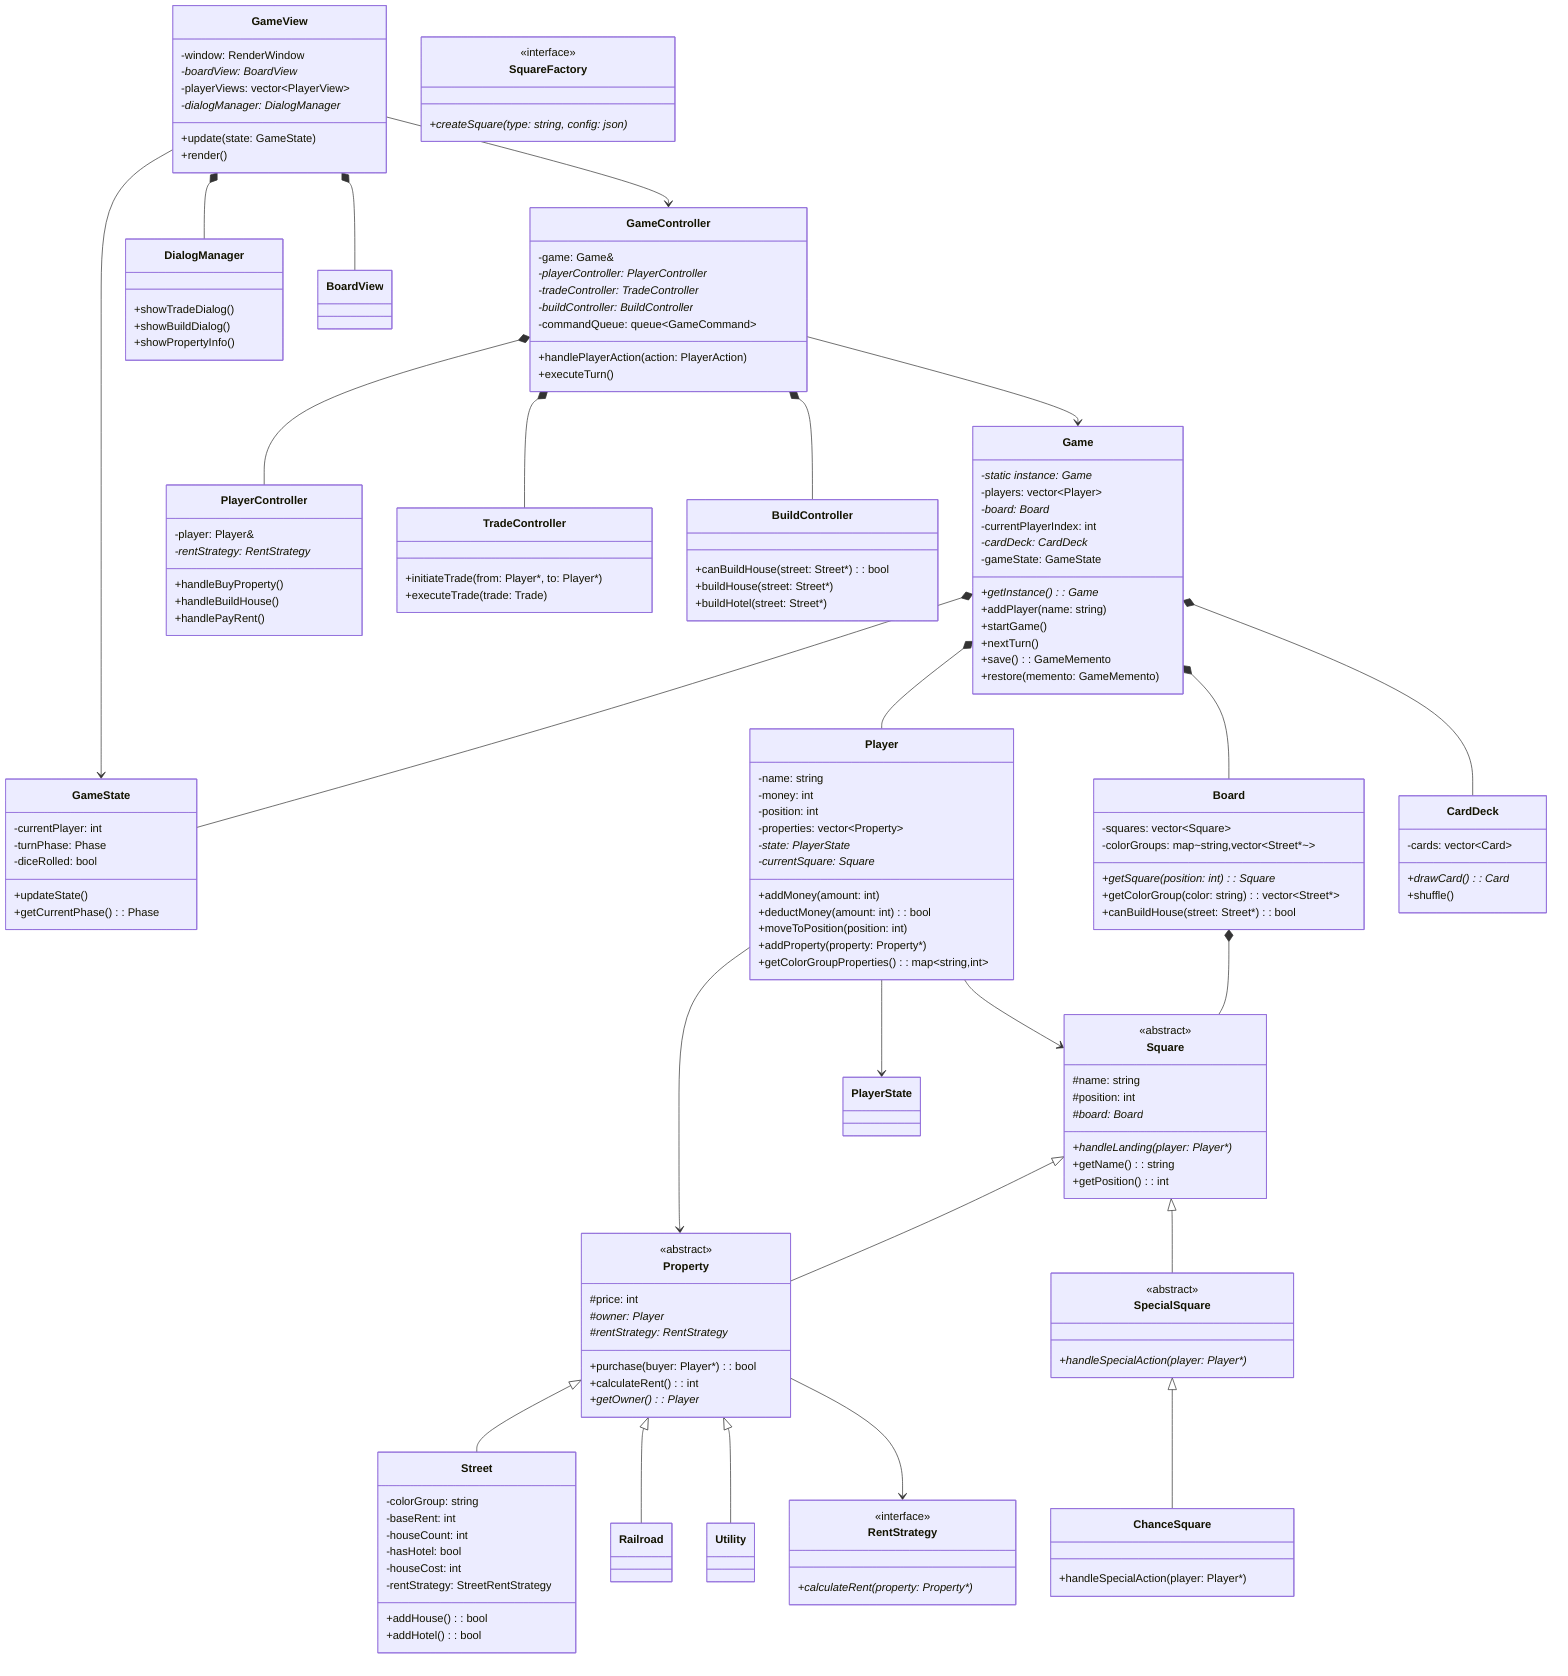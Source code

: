 classDiagram
    %% Model Classes
    class Game {
        -static instance: Game*
        -players: vector~Player~
        -board: Board*
        -currentPlayerIndex: int
        -cardDeck: CardDeck*
        -gameState: GameState
        +getInstance(): Game*
        +addPlayer(name: string)
        +startGame()
        +nextTurn()
        +save(): GameMemento
        +restore(memento: GameMemento)
    }
    
    class GameState {
        -currentPlayer: int
        -turnPhase: Phase
        -diceRolled: bool
        +updateState()
        +getCurrentPhase(): Phase
    }
    
    class Board {
        -squares: vector~Square~
        -colorGroups: map~string,vector~Street*~~
        +getSquare(position: int): Square*
        +getColorGroup(color: string): vector~Street*~
        +canBuildHouse(street: Street*): bool
    }
    
    class Player {
        -name: string
        -money: int
        -position: int
        -properties: vector~Property~
        -state: PlayerState*
        -currentSquare: Square*
        +addMoney(amount: int)
        +deductMoney(amount: int): bool
        +moveToPosition(position: int)
        +addProperty(property: Property*)
        +getColorGroupProperties(): map~string,int~
    }
    
    class Square {
        <<abstract>>
        #name: string
        #position: int
        #board: Board*
        +handleLanding(player: Player*)*
        +getName(): string
        +getPosition(): int
    }
    
    class Property {
        <<abstract>>
        #price: int
        #owner: Player*
        #rentStrategy: RentStrategy*
        +purchase(buyer: Player*): bool
        +calculateRent(): int
        +getOwner(): Player*
    }
    
    class Street {
        -colorGroup: string
        -baseRent: int
        -houseCount: int
        -hasHotel: bool
        -houseCost: int
        -rentStrategy: StreetRentStrategy
        +addHouse(): bool
        +addHotel(): bool
    }
    
    class SpecialSquare {
        <<abstract>>
        +handleSpecialAction(player: Player*)*
    }
    
    class ChanceSquare {
        +handleSpecialAction(player: Player*)
    }
    
    class CardDeck {
        -cards: vector~Card~
        +drawCard(): Card*
        +shuffle()
    }
    
    %% Controller Classes
    class GameController {
        -game: Game&
        -playerController: PlayerController*
        -tradeController: TradeController*
        -buildController: BuildController*
        -commandQueue: queue~GameCommand~
        +handlePlayerAction(action: PlayerAction)
        +executeTurn()
    }
    
    class PlayerController {
        -player: Player&
        -rentStrategy: RentStrategy*
        +handleBuyProperty()
        +handleBuildHouse()
        +handlePayRent()
    }
    
    class TradeController {
        +initiateTrade(from: Player*, to: Player*)
        +executeTrade(trade: Trade)
    }
    
    class BuildController {
        +canBuildHouse(street: Street*): bool
        +buildHouse(street: Street*)
        +buildHotel(street: Street*)
    }
    
    %% View Classes
    class GameView {
        -window: RenderWindow
        -boardView: BoardView*
        -playerViews: vector~PlayerView~
        -dialogManager: DialogManager*
        +update(state: GameState)
        +render()
    }
    
    class DialogManager {
        +showTradeDialog()
        +showBuildDialog()
        +showPropertyInfo()
    }
    
    %% Factory Classes
    class SquareFactory {
        <<interface>>
        +createSquare(type: string, config: json)*
    }
    
    %% Strategy Classes
    class RentStrategy {
        <<interface>>
        +calculateRent(property: Property*)*
    }
    
    %% Relationships
    Game *-- Board
    Game *-- Player
    Game *-- CardDeck
    Game *-- GameState
    Board *-- Square
    Square <|-- Property
    Square <|-- SpecialSquare
    SpecialSquare <|-- ChanceSquare
    Property <|-- Street
    Property <|-- Railroad
    Property <|-- Utility
    Property --> RentStrategy
    GameController --> Game
    GameController *-- PlayerController
    GameController *-- TradeController
    GameController *-- BuildController
    GameView --> GameController
    GameView *-- DialogManager
    GameView *-- BoardView
    GameView --> GameState
    Player --> Square
    Player --> PlayerState
    Player --> Property